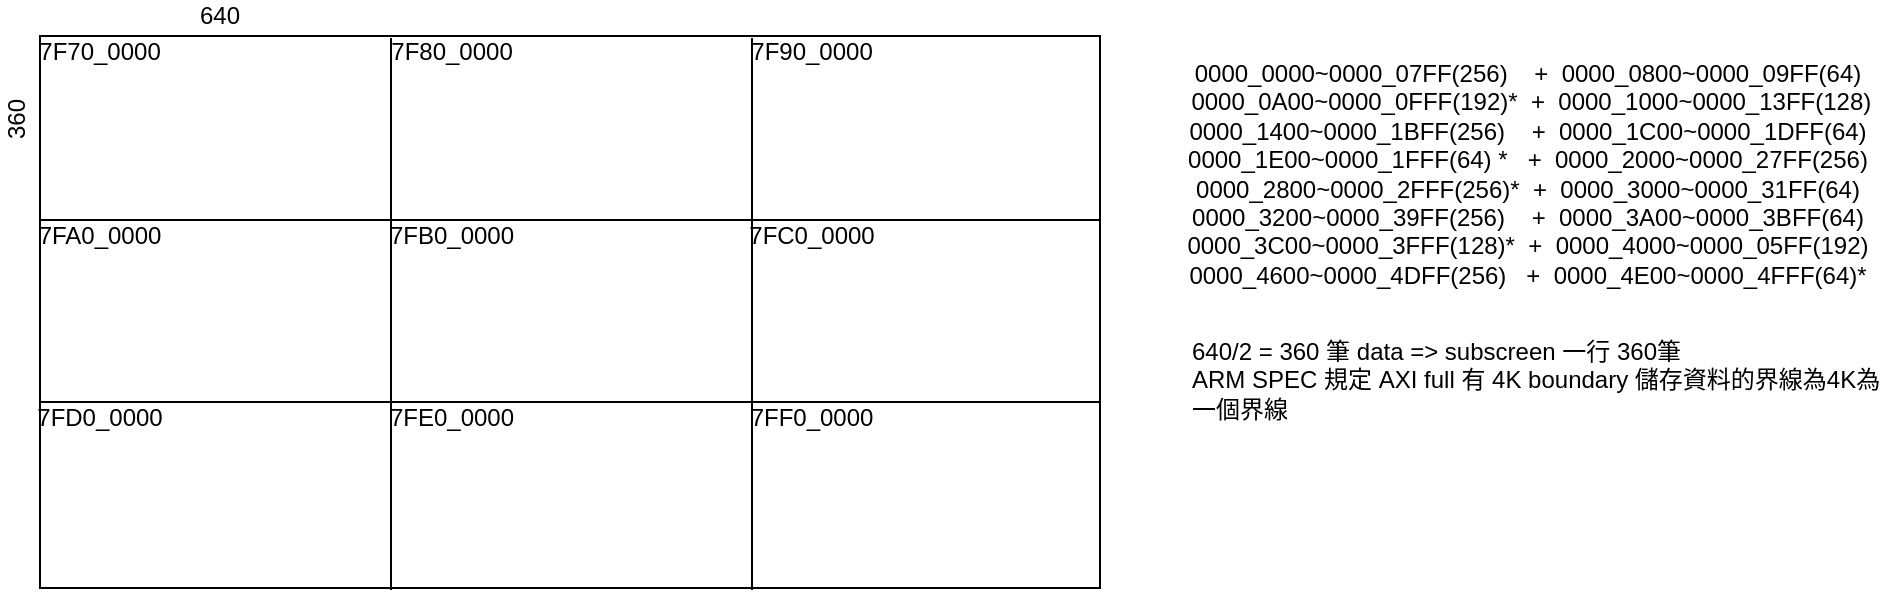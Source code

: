 <mxfile>
    <diagram name="第1頁" id="AxRRgnRMQRDkCC-sEaEy">
        <mxGraphModel dx="1688" dy="428" grid="1" gridSize="1" guides="1" tooltips="1" connect="1" arrows="1" fold="1" page="1" pageScale="1" pageWidth="1100" pageHeight="850" background="#ffffff" math="0" shadow="0">
            <root>
                <mxCell id="0"/>
                <mxCell id="1" parent="0"/>
                <mxCell id="93" value="" style="group" vertex="1" connectable="0" parent="1">
                    <mxGeometry x="146" y="47" width="530" height="277.0" as="geometry"/>
                </mxCell>
                <mxCell id="89" value="" style="group" vertex="1" connectable="0" parent="93">
                    <mxGeometry width="530" height="277.0" as="geometry"/>
                </mxCell>
                <mxCell id="85" value="" style="rounded=0;whiteSpace=wrap;html=1;" parent="89" vertex="1">
                    <mxGeometry width="530" height="276" as="geometry"/>
                </mxCell>
                <mxCell id="86" value="" style="endArrow=none;html=1;entryX=0.25;entryY=0;entryDx=0;entryDy=0;exitX=0.25;exitY=1;exitDx=0;exitDy=0;" parent="89" edge="1">
                    <mxGeometry width="50" height="50" relative="1" as="geometry">
                        <mxPoint x="175.5" y="277.0" as="sourcePoint"/>
                        <mxPoint x="175.5" y="1" as="targetPoint"/>
                    </mxGeometry>
                </mxCell>
                <mxCell id="88" value="" style="endArrow=none;html=1;entryX=0.25;entryY=0;entryDx=0;entryDy=0;exitX=0.25;exitY=1;exitDx=0;exitDy=0;" parent="89" edge="1">
                    <mxGeometry width="50" height="50" relative="1" as="geometry">
                        <mxPoint x="356" y="277.0" as="sourcePoint"/>
                        <mxPoint x="356" y="1" as="targetPoint"/>
                    </mxGeometry>
                </mxCell>
                <mxCell id="91" value="" style="endArrow=none;html=1;entryX=1;entryY=0.25;entryDx=0;entryDy=0;exitX=0;exitY=0.25;exitDx=0;exitDy=0;" edge="1" parent="89">
                    <mxGeometry width="50" height="50" relative="1" as="geometry">
                        <mxPoint y="92.0" as="sourcePoint"/>
                        <mxPoint x="530" y="92" as="targetPoint"/>
                    </mxGeometry>
                </mxCell>
                <mxCell id="107" value="7F70_0000" style="text;html=1;strokeColor=none;fillColor=none;align=center;verticalAlign=middle;whiteSpace=wrap;rounded=0;" vertex="1" parent="89">
                    <mxGeometry width="60" height="15" as="geometry"/>
                </mxCell>
                <mxCell id="106" value="7F80_0000" style="text;html=1;strokeColor=none;fillColor=none;align=center;verticalAlign=middle;whiteSpace=wrap;rounded=0;" vertex="1" parent="89">
                    <mxGeometry x="176" width="60" height="15" as="geometry"/>
                </mxCell>
                <mxCell id="105" value="7F90_0000" style="text;html=1;strokeColor=none;fillColor=none;align=center;verticalAlign=middle;whiteSpace=wrap;rounded=0;" vertex="1" parent="89">
                    <mxGeometry x="356" width="60" height="15" as="geometry"/>
                </mxCell>
                <mxCell id="104" value="7FA0_0000" style="text;html=1;strokeColor=none;fillColor=none;align=center;verticalAlign=middle;whiteSpace=wrap;rounded=0;" vertex="1" parent="89">
                    <mxGeometry y="92" width="60" height="15" as="geometry"/>
                </mxCell>
                <mxCell id="103" value="7FB0_0000" style="text;html=1;strokeColor=none;fillColor=none;align=center;verticalAlign=middle;whiteSpace=wrap;rounded=0;" vertex="1" parent="89">
                    <mxGeometry x="176" y="92" width="60" height="15" as="geometry"/>
                </mxCell>
                <mxCell id="102" value="7FC0_0000" style="text;html=1;strokeColor=none;fillColor=none;align=center;verticalAlign=middle;whiteSpace=wrap;rounded=0;" vertex="1" parent="89">
                    <mxGeometry x="356" y="92" width="60" height="15" as="geometry"/>
                </mxCell>
                <mxCell id="101" value="7FD0_0000" style="text;html=1;strokeColor=none;fillColor=none;align=center;verticalAlign=middle;whiteSpace=wrap;rounded=0;" vertex="1" parent="89">
                    <mxGeometry y="183" width="60" height="15" as="geometry"/>
                </mxCell>
                <mxCell id="100" value="7FE0_0000" style="text;html=1;strokeColor=none;fillColor=none;align=center;verticalAlign=middle;whiteSpace=wrap;rounded=0;" vertex="1" parent="89">
                    <mxGeometry x="176" y="183" width="60" height="15" as="geometry"/>
                </mxCell>
                <mxCell id="99" value="7FF0_0000" style="text;html=1;strokeColor=none;fillColor=none;align=center;verticalAlign=middle;whiteSpace=wrap;rounded=0;" vertex="1" parent="89">
                    <mxGeometry x="356" y="183" width="60" height="15" as="geometry"/>
                </mxCell>
                <mxCell id="92" value="" style="endArrow=none;html=1;entryX=1;entryY=0.25;entryDx=0;entryDy=0;exitX=0;exitY=0.25;exitDx=0;exitDy=0;" edge="1" parent="93">
                    <mxGeometry width="50" height="50" relative="1" as="geometry">
                        <mxPoint y="183.0" as="sourcePoint"/>
                        <mxPoint x="530" y="183" as="targetPoint"/>
                    </mxGeometry>
                </mxCell>
                <mxCell id="124" value="640" style="text;html=1;strokeColor=none;fillColor=none;align=center;verticalAlign=middle;whiteSpace=wrap;rounded=0;" vertex="1" parent="1">
                    <mxGeometry x="206" y="29" width="60" height="15" as="geometry"/>
                </mxCell>
                <mxCell id="125" value="360" style="text;html=1;strokeColor=none;fillColor=none;align=center;verticalAlign=middle;whiteSpace=wrap;rounded=0;rotation=-90;" vertex="1" parent="1">
                    <mxGeometry x="104" y="81" width="60" height="15" as="geometry"/>
                </mxCell>
                <mxCell id="126" value="0000_0000~0000_07FF(256)&amp;nbsp; &amp;nbsp; +&amp;nbsp; 0000_0800~0000_09FF(64)&lt;br&gt;&amp;nbsp;0000_0A00~0000_0FFF(192)*&amp;nbsp; +&amp;nbsp; 0000_1000~0000_13FF(128)&lt;br&gt;0000_1400~0000_1BFF(256)&amp;nbsp; &amp;nbsp; +&amp;nbsp; 0000_1C00~0000_1DFF(64)&lt;br&gt;0000_1E00~0000_1FFF(64) *&amp;nbsp; &amp;nbsp;+&amp;nbsp; 0000_2000~0000_27FF(256)&lt;br&gt;0000_2800~0000_2FFF(256)*&amp;nbsp; +&amp;nbsp; 0000_3000~0000_31FF(64)&lt;br&gt;0000_3200~0000_39FF(256)&amp;nbsp; &amp;nbsp; +&amp;nbsp; 0000_3A00~0000_3BFF(64)&lt;br&gt;0000_3C00~0000_3FFF(128)*&amp;nbsp; +&amp;nbsp; 0000_4000~0000_05FF(192)&lt;br&gt;0000_4600~0000_4DFF(256)&amp;nbsp; &amp;nbsp;+&amp;nbsp; 0000_4E00~0000_4FFF(64)*" style="text;whiteSpace=wrap;html=1;align=center;" vertex="1" parent="1">
                    <mxGeometry x="713" y="52" width="354" height="129" as="geometry"/>
                </mxCell>
                <mxCell id="127" value="640/2 = 360 筆 data =&amp;gt; subscreen 一行 360筆&lt;br&gt;&lt;div style=&quot;&quot;&gt;&lt;span style=&quot;background-color: initial;&quot;&gt;ARM SPEC 規定 AXI full 有 4K boundary 儲存資料的界線為4K為一個界線&lt;/span&gt;&lt;/div&gt;" style="text;whiteSpace=wrap;html=1;align=left;" vertex="1" parent="1">
                    <mxGeometry x="720" y="191" width="354" height="129" as="geometry"/>
                </mxCell>
            </root>
        </mxGraphModel>
    </diagram>
</mxfile>